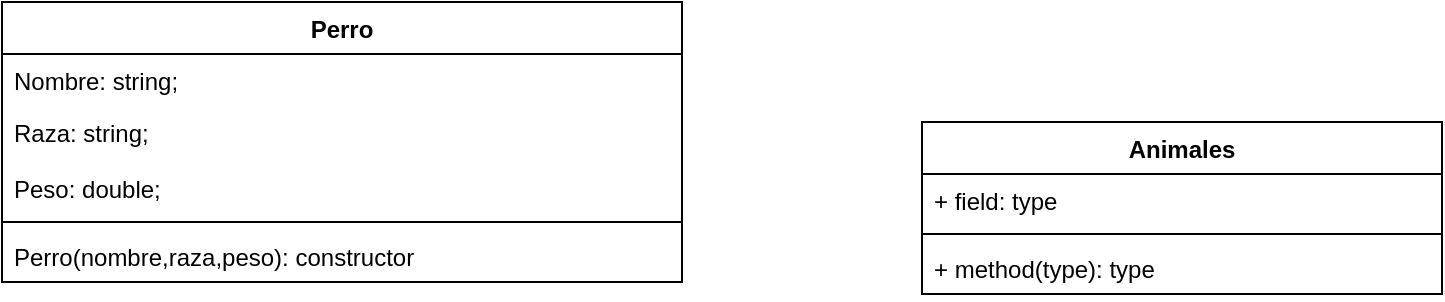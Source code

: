 <mxfile version="14.9.3" type="github">
  <diagram id="YpyZC8UcCX8OqOLAjIqE" name="Page-1">
    <mxGraphModel dx="868" dy="454" grid="1" gridSize="10" guides="1" tooltips="1" connect="1" arrows="1" fold="1" page="1" pageScale="1" pageWidth="850" pageHeight="1100" math="0" shadow="0">
      <root>
        <mxCell id="0" />
        <mxCell id="1" parent="0" />
        <mxCell id="ao4yYF42kDe3ow9CujFx-5" value="Perro&#xa;" style="swimlane;fontStyle=1;align=center;verticalAlign=top;childLayout=stackLayout;horizontal=1;startSize=26;horizontalStack=0;resizeParent=1;resizeParentMax=0;resizeLast=0;collapsible=1;marginBottom=0;" vertex="1" parent="1">
          <mxGeometry x="60" y="20" width="340" height="140" as="geometry" />
        </mxCell>
        <mxCell id="ao4yYF42kDe3ow9CujFx-6" value="Nombre: string;" style="text;strokeColor=none;fillColor=none;align=left;verticalAlign=top;spacingLeft=4;spacingRight=4;overflow=hidden;rotatable=0;points=[[0,0.5],[1,0.5]];portConstraint=eastwest;" vertex="1" parent="ao4yYF42kDe3ow9CujFx-5">
          <mxGeometry y="26" width="340" height="26" as="geometry" />
        </mxCell>
        <mxCell id="ao4yYF42kDe3ow9CujFx-9" value="Raza: string;&#xa;" style="text;strokeColor=none;fillColor=none;align=left;verticalAlign=top;spacingLeft=4;spacingRight=4;overflow=hidden;rotatable=0;points=[[0,0.5],[1,0.5]];portConstraint=eastwest;" vertex="1" parent="ao4yYF42kDe3ow9CujFx-5">
          <mxGeometry y="52" width="340" height="28" as="geometry" />
        </mxCell>
        <mxCell id="ao4yYF42kDe3ow9CujFx-10" value="Peso: double;" style="text;strokeColor=none;fillColor=none;align=left;verticalAlign=top;spacingLeft=4;spacingRight=4;overflow=hidden;rotatable=0;points=[[0,0.5],[1,0.5]];portConstraint=eastwest;" vertex="1" parent="ao4yYF42kDe3ow9CujFx-5">
          <mxGeometry y="80" width="340" height="26" as="geometry" />
        </mxCell>
        <mxCell id="ao4yYF42kDe3ow9CujFx-7" value="" style="line;strokeWidth=1;fillColor=none;align=left;verticalAlign=middle;spacingTop=-1;spacingLeft=3;spacingRight=3;rotatable=0;labelPosition=right;points=[];portConstraint=eastwest;" vertex="1" parent="ao4yYF42kDe3ow9CujFx-5">
          <mxGeometry y="106" width="340" height="8" as="geometry" />
        </mxCell>
        <mxCell id="ao4yYF42kDe3ow9CujFx-8" value="Perro(nombre,raza,peso): constructor" style="text;strokeColor=none;fillColor=none;align=left;verticalAlign=top;spacingLeft=4;spacingRight=4;overflow=hidden;rotatable=0;points=[[0,0.5],[1,0.5]];portConstraint=eastwest;" vertex="1" parent="ao4yYF42kDe3ow9CujFx-5">
          <mxGeometry y="114" width="340" height="26" as="geometry" />
        </mxCell>
        <mxCell id="ao4yYF42kDe3ow9CujFx-11" value="Animales&#xa;" style="swimlane;fontStyle=1;align=center;verticalAlign=top;childLayout=stackLayout;horizontal=1;startSize=26;horizontalStack=0;resizeParent=1;resizeParentMax=0;resizeLast=0;collapsible=1;marginBottom=0;" vertex="1" parent="1">
          <mxGeometry x="520" y="80" width="260" height="86" as="geometry" />
        </mxCell>
        <mxCell id="ao4yYF42kDe3ow9CujFx-12" value="+ field: type" style="text;strokeColor=none;fillColor=none;align=left;verticalAlign=top;spacingLeft=4;spacingRight=4;overflow=hidden;rotatable=0;points=[[0,0.5],[1,0.5]];portConstraint=eastwest;" vertex="1" parent="ao4yYF42kDe3ow9CujFx-11">
          <mxGeometry y="26" width="260" height="26" as="geometry" />
        </mxCell>
        <mxCell id="ao4yYF42kDe3ow9CujFx-13" value="" style="line;strokeWidth=1;fillColor=none;align=left;verticalAlign=middle;spacingTop=-1;spacingLeft=3;spacingRight=3;rotatable=0;labelPosition=right;points=[];portConstraint=eastwest;" vertex="1" parent="ao4yYF42kDe3ow9CujFx-11">
          <mxGeometry y="52" width="260" height="8" as="geometry" />
        </mxCell>
        <mxCell id="ao4yYF42kDe3ow9CujFx-14" value="+ method(type): type" style="text;strokeColor=none;fillColor=none;align=left;verticalAlign=top;spacingLeft=4;spacingRight=4;overflow=hidden;rotatable=0;points=[[0,0.5],[1,0.5]];portConstraint=eastwest;" vertex="1" parent="ao4yYF42kDe3ow9CujFx-11">
          <mxGeometry y="60" width="260" height="26" as="geometry" />
        </mxCell>
      </root>
    </mxGraphModel>
  </diagram>
</mxfile>

